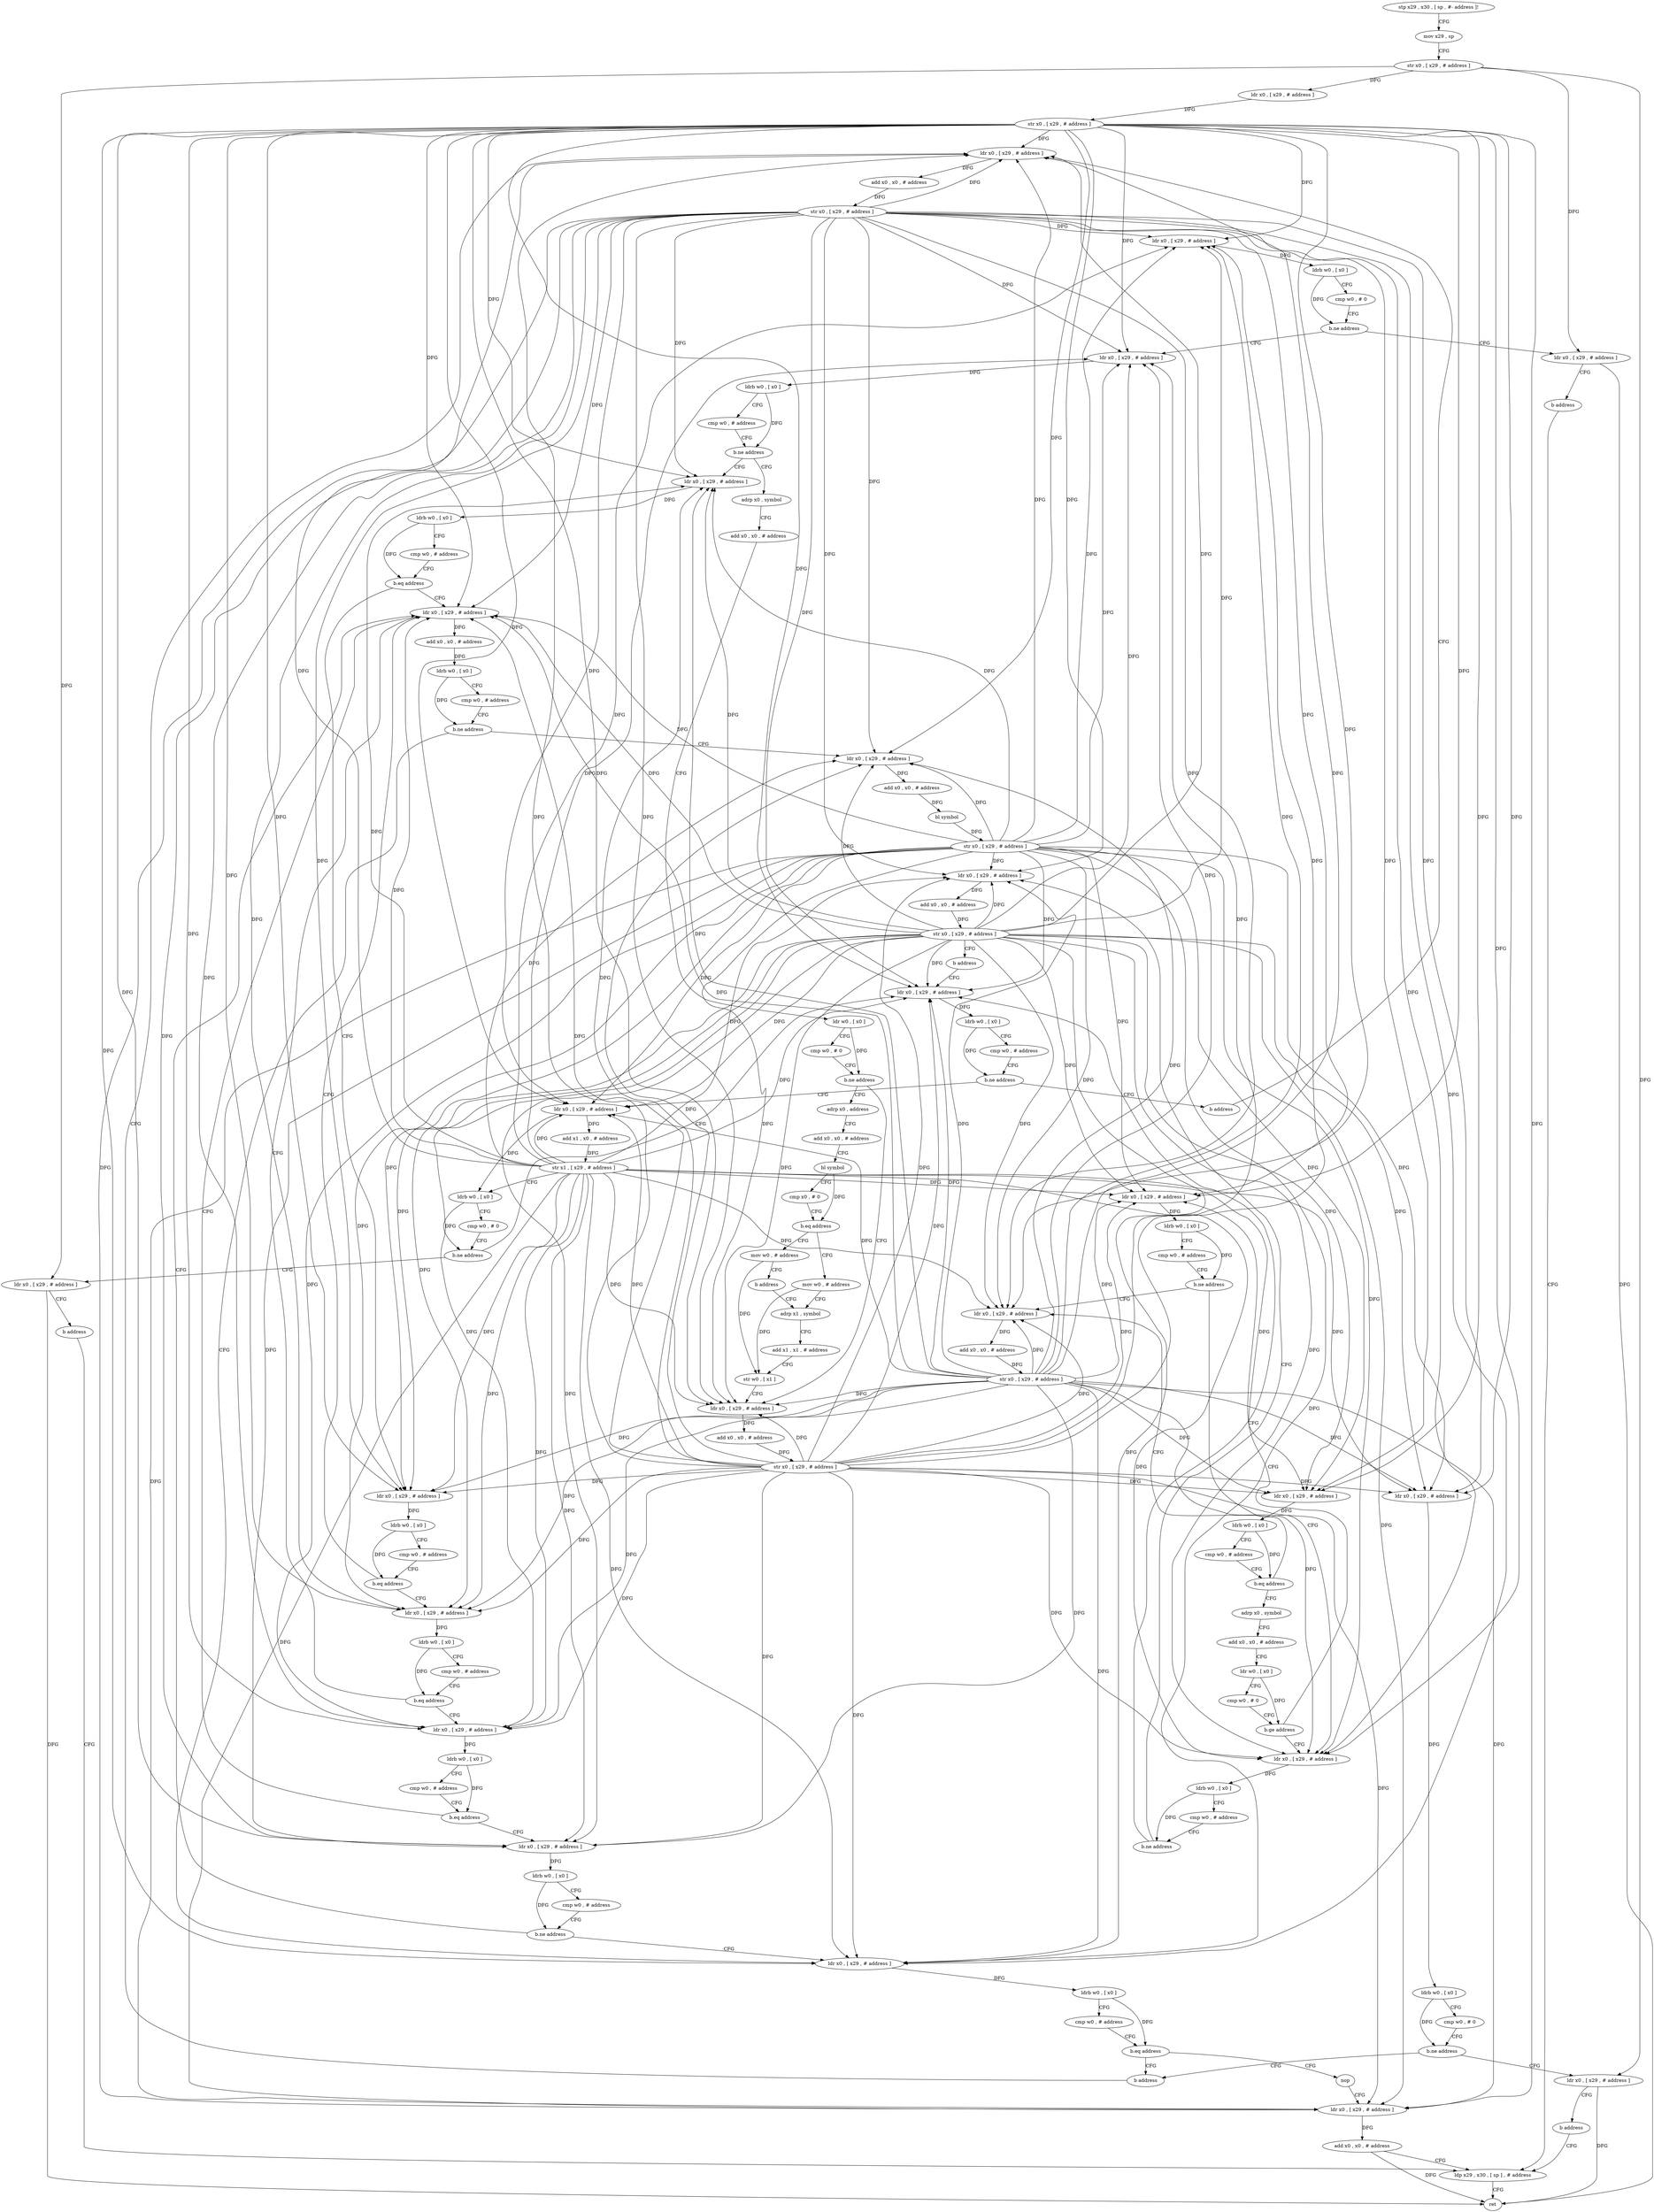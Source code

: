 digraph "func" {
"4359884" [label = "stp x29 , x30 , [ sp , #- address ]!" ]
"4359888" [label = "mov x29 , sp" ]
"4359892" [label = "str x0 , [ x29 , # address ]" ]
"4359896" [label = "ldr x0 , [ x29 , # address ]" ]
"4359900" [label = "str x0 , [ x29 , # address ]" ]
"4359904" [label = "ldr x0 , [ x29 , # address ]" ]
"4359940" [label = "ldr x0 , [ x29 , # address ]" ]
"4359944" [label = "ldrb w0 , [ x0 ]" ]
"4359948" [label = "cmp w0 , # address" ]
"4359952" [label = "b.ne address" ]
"4360180" [label = "ldr x0 , [ x29 , # address ]" ]
"4359956" [label = "adrp x0 , symbol" ]
"4359932" [label = "ldr x0 , [ x29 , # address ]" ]
"4359936" [label = "b address" ]
"4360352" [label = "ldp x29 , x30 , [ sp ] , # address" ]
"4360184" [label = "ldrb w0 , [ x0 ]" ]
"4360188" [label = "cmp w0 , # address" ]
"4360192" [label = "b.eq address" ]
"4360260" [label = "ldr x0 , [ x29 , # address ]" ]
"4360196" [label = "ldr x0 , [ x29 , # address ]" ]
"4359960" [label = "add x0 , x0 , # address" ]
"4359964" [label = "ldr w0 , [ x0 ]" ]
"4359968" [label = "cmp w0 , # 0" ]
"4359972" [label = "b.ne address" ]
"4360020" [label = "ldr x0 , [ x29 , # address ]" ]
"4359976" [label = "adrp x0 , address" ]
"4360356" [label = "ret" ]
"4360264" [label = "add x0 , x0 , # address" ]
"4360268" [label = "ldrb w0 , [ x0 ]" ]
"4360272" [label = "cmp w0 , # address" ]
"4360276" [label = "b.ne address" ]
"4360320" [label = "ldr x0 , [ x29 , # address ]" ]
"4360280" [label = "ldr x0 , [ x29 , # address ]" ]
"4360200" [label = "ldrb w0 , [ x0 ]" ]
"4360204" [label = "cmp w0 , # address" ]
"4360208" [label = "b.eq address" ]
"4360212" [label = "ldr x0 , [ x29 , # address ]" ]
"4360024" [label = "add x0 , x0 , # address" ]
"4360028" [label = "str x0 , [ x29 , # address ]" ]
"4360032" [label = "ldr x0 , [ x29 , # address ]" ]
"4360036" [label = "ldrb w0 , [ x0 ]" ]
"4360040" [label = "cmp w0 , # address" ]
"4360044" [label = "b.eq address" ]
"4360084" [label = "ldr x0 , [ x29 , # address ]" ]
"4360048" [label = "adrp x0 , symbol" ]
"4359980" [label = "add x0 , x0 , # address" ]
"4359984" [label = "bl symbol" ]
"4359988" [label = "cmp x0 , # 0" ]
"4359992" [label = "b.eq address" ]
"4360004" [label = "mov w0 , # address" ]
"4359996" [label = "mov w0 , # address" ]
"4360324" [label = "ldrb w0 , [ x0 ]" ]
"4360328" [label = "cmp w0 , # address" ]
"4360332" [label = "b.eq address" ]
"4360340" [label = "nop" ]
"4360336" [label = "b address" ]
"4360284" [label = "add x0 , x0 , # address" ]
"4360288" [label = "bl symbol" ]
"4360292" [label = "str x0 , [ x29 , # address ]" ]
"4360296" [label = "ldr x0 , [ x29 , # address ]" ]
"4360300" [label = "ldrb w0 , [ x0 ]" ]
"4360304" [label = "cmp w0 , # 0" ]
"4360308" [label = "b.ne address" ]
"4360312" [label = "ldr x0 , [ x29 , # address ]" ]
"4360216" [label = "ldrb w0 , [ x0 ]" ]
"4360220" [label = "cmp w0 , # address" ]
"4360224" [label = "b.eq address" ]
"4360228" [label = "ldr x0 , [ x29 , # address ]" ]
"4360088" [label = "add x0 , x0 , # address" ]
"4360092" [label = "str x0 , [ x29 , # address ]" ]
"4360096" [label = "ldr x0 , [ x29 , # address ]" ]
"4360052" [label = "add x0 , x0 , # address" ]
"4360056" [label = "ldr w0 , [ x0 ]" ]
"4360060" [label = "cmp w0 , # 0" ]
"4360064" [label = "b.ge address" ]
"4360068" [label = "ldr x0 , [ x29 , # address ]" ]
"4360008" [label = "adrp x1 , symbol" ]
"4360000" [label = "b address" ]
"4360344" [label = "ldr x0 , [ x29 , # address ]" ]
"4360348" [label = "add x0 , x0 , # address" ]
"4360316" [label = "b address" ]
"4360232" [label = "ldrb w0 , [ x0 ]" ]
"4360236" [label = "cmp w0 , # address" ]
"4360240" [label = "b.eq address" ]
"4360244" [label = "ldr x0 , [ x29 , # address ]" ]
"4360160" [label = "ldr x0 , [ x29 , # address ]" ]
"4360164" [label = "ldrb w0 , [ x0 ]" ]
"4360168" [label = "cmp w0 , # address" ]
"4360172" [label = "b.ne address" ]
"4360128" [label = "ldr x0 , [ x29 , # address ]" ]
"4360176" [label = "b address" ]
"4360112" [label = "ldr x0 , [ x29 , # address ]" ]
"4360116" [label = "add x0 , x0 , # address" ]
"4360120" [label = "str x0 , [ x29 , # address ]" ]
"4360124" [label = "b address" ]
"4360100" [label = "ldrb w0 , [ x0 ]" ]
"4360104" [label = "cmp w0 , # address" ]
"4360108" [label = "b.ne address" ]
"4360072" [label = "ldrb w0 , [ x0 ]" ]
"4360076" [label = "cmp w0 , # address" ]
"4360080" [label = "b.ne address" ]
"4360012" [label = "add x1 , x1 , # address" ]
"4360016" [label = "str w0 , [ x1 ]" ]
"4359908" [label = "add x0 , x0 , # address" ]
"4359912" [label = "str x0 , [ x29 , # address ]" ]
"4359916" [label = "ldr x0 , [ x29 , # address ]" ]
"4359920" [label = "ldrb w0 , [ x0 ]" ]
"4359924" [label = "cmp w0 , # 0" ]
"4359928" [label = "b.ne address" ]
"4360248" [label = "ldrb w0 , [ x0 ]" ]
"4360252" [label = "cmp w0 , # address" ]
"4360256" [label = "b.ne address" ]
"4360132" [label = "add x1 , x0 , # address" ]
"4360136" [label = "str x1 , [ x29 , # address ]" ]
"4360140" [label = "ldrb w0 , [ x0 ]" ]
"4360144" [label = "cmp w0 , # 0" ]
"4360148" [label = "b.ne address" ]
"4360152" [label = "ldr x0 , [ x29 , # address ]" ]
"4360156" [label = "b address" ]
"4359884" -> "4359888" [ label = "CFG" ]
"4359888" -> "4359892" [ label = "CFG" ]
"4359892" -> "4359896" [ label = "DFG" ]
"4359892" -> "4359932" [ label = "DFG" ]
"4359892" -> "4360312" [ label = "DFG" ]
"4359892" -> "4360152" [ label = "DFG" ]
"4359896" -> "4359900" [ label = "DFG" ]
"4359900" -> "4359904" [ label = "DFG" ]
"4359900" -> "4359916" [ label = "DFG" ]
"4359900" -> "4359940" [ label = "DFG" ]
"4359900" -> "4360180" [ label = "DFG" ]
"4359900" -> "4360260" [ label = "DFG" ]
"4359900" -> "4360196" [ label = "DFG" ]
"4359900" -> "4360020" [ label = "DFG" ]
"4359900" -> "4360032" [ label = "DFG" ]
"4359900" -> "4360320" [ label = "DFG" ]
"4359900" -> "4360280" [ label = "DFG" ]
"4359900" -> "4360296" [ label = "DFG" ]
"4359900" -> "4360212" [ label = "DFG" ]
"4359900" -> "4360084" [ label = "DFG" ]
"4359900" -> "4360344" [ label = "DFG" ]
"4359900" -> "4360228" [ label = "DFG" ]
"4359900" -> "4360096" [ label = "DFG" ]
"4359900" -> "4360068" [ label = "DFG" ]
"4359900" -> "4360244" [ label = "DFG" ]
"4359900" -> "4360160" [ label = "DFG" ]
"4359900" -> "4360112" [ label = "DFG" ]
"4359900" -> "4360128" [ label = "DFG" ]
"4359904" -> "4359908" [ label = "DFG" ]
"4359940" -> "4359944" [ label = "DFG" ]
"4359944" -> "4359948" [ label = "CFG" ]
"4359944" -> "4359952" [ label = "DFG" ]
"4359948" -> "4359952" [ label = "CFG" ]
"4359952" -> "4360180" [ label = "CFG" ]
"4359952" -> "4359956" [ label = "CFG" ]
"4360180" -> "4360184" [ label = "DFG" ]
"4359956" -> "4359960" [ label = "CFG" ]
"4359932" -> "4359936" [ label = "CFG" ]
"4359932" -> "4360356" [ label = "DFG" ]
"4359936" -> "4360352" [ label = "CFG" ]
"4360352" -> "4360356" [ label = "CFG" ]
"4360184" -> "4360188" [ label = "CFG" ]
"4360184" -> "4360192" [ label = "DFG" ]
"4360188" -> "4360192" [ label = "CFG" ]
"4360192" -> "4360260" [ label = "CFG" ]
"4360192" -> "4360196" [ label = "CFG" ]
"4360260" -> "4360264" [ label = "DFG" ]
"4360196" -> "4360200" [ label = "DFG" ]
"4359960" -> "4359964" [ label = "CFG" ]
"4359964" -> "4359968" [ label = "CFG" ]
"4359964" -> "4359972" [ label = "DFG" ]
"4359968" -> "4359972" [ label = "CFG" ]
"4359972" -> "4360020" [ label = "CFG" ]
"4359972" -> "4359976" [ label = "CFG" ]
"4360020" -> "4360024" [ label = "DFG" ]
"4359976" -> "4359980" [ label = "CFG" ]
"4360264" -> "4360268" [ label = "DFG" ]
"4360268" -> "4360272" [ label = "CFG" ]
"4360268" -> "4360276" [ label = "DFG" ]
"4360272" -> "4360276" [ label = "CFG" ]
"4360276" -> "4360320" [ label = "CFG" ]
"4360276" -> "4360280" [ label = "CFG" ]
"4360320" -> "4360324" [ label = "DFG" ]
"4360280" -> "4360284" [ label = "DFG" ]
"4360200" -> "4360204" [ label = "CFG" ]
"4360200" -> "4360208" [ label = "DFG" ]
"4360204" -> "4360208" [ label = "CFG" ]
"4360208" -> "4360260" [ label = "CFG" ]
"4360208" -> "4360212" [ label = "CFG" ]
"4360212" -> "4360216" [ label = "DFG" ]
"4360024" -> "4360028" [ label = "DFG" ]
"4360028" -> "4360032" [ label = "DFG" ]
"4360028" -> "4359904" [ label = "DFG" ]
"4360028" -> "4359916" [ label = "DFG" ]
"4360028" -> "4359940" [ label = "DFG" ]
"4360028" -> "4360180" [ label = "DFG" ]
"4360028" -> "4360260" [ label = "DFG" ]
"4360028" -> "4360196" [ label = "DFG" ]
"4360028" -> "4360020" [ label = "DFG" ]
"4360028" -> "4360320" [ label = "DFG" ]
"4360028" -> "4360280" [ label = "DFG" ]
"4360028" -> "4360296" [ label = "DFG" ]
"4360028" -> "4360212" [ label = "DFG" ]
"4360028" -> "4360084" [ label = "DFG" ]
"4360028" -> "4360344" [ label = "DFG" ]
"4360028" -> "4360228" [ label = "DFG" ]
"4360028" -> "4360096" [ label = "DFG" ]
"4360028" -> "4360068" [ label = "DFG" ]
"4360028" -> "4360244" [ label = "DFG" ]
"4360028" -> "4360160" [ label = "DFG" ]
"4360028" -> "4360112" [ label = "DFG" ]
"4360028" -> "4360128" [ label = "DFG" ]
"4360032" -> "4360036" [ label = "DFG" ]
"4360036" -> "4360040" [ label = "CFG" ]
"4360036" -> "4360044" [ label = "DFG" ]
"4360040" -> "4360044" [ label = "CFG" ]
"4360044" -> "4360084" [ label = "CFG" ]
"4360044" -> "4360048" [ label = "CFG" ]
"4360084" -> "4360088" [ label = "DFG" ]
"4360048" -> "4360052" [ label = "CFG" ]
"4359980" -> "4359984" [ label = "CFG" ]
"4359984" -> "4359988" [ label = "CFG" ]
"4359984" -> "4359992" [ label = "DFG" ]
"4359988" -> "4359992" [ label = "CFG" ]
"4359992" -> "4360004" [ label = "CFG" ]
"4359992" -> "4359996" [ label = "CFG" ]
"4360004" -> "4360008" [ label = "CFG" ]
"4360004" -> "4360016" [ label = "DFG" ]
"4359996" -> "4360000" [ label = "CFG" ]
"4359996" -> "4360016" [ label = "DFG" ]
"4360324" -> "4360328" [ label = "CFG" ]
"4360324" -> "4360332" [ label = "DFG" ]
"4360328" -> "4360332" [ label = "CFG" ]
"4360332" -> "4360340" [ label = "CFG" ]
"4360332" -> "4360336" [ label = "CFG" ]
"4360340" -> "4360344" [ label = "CFG" ]
"4360336" -> "4359904" [ label = "CFG" ]
"4360284" -> "4360288" [ label = "DFG" ]
"4360288" -> "4360292" [ label = "DFG" ]
"4360292" -> "4360296" [ label = "DFG" ]
"4360292" -> "4359904" [ label = "DFG" ]
"4360292" -> "4359916" [ label = "DFG" ]
"4360292" -> "4359940" [ label = "DFG" ]
"4360292" -> "4360180" [ label = "DFG" ]
"4360292" -> "4360260" [ label = "DFG" ]
"4360292" -> "4360196" [ label = "DFG" ]
"4360292" -> "4360020" [ label = "DFG" ]
"4360292" -> "4360032" [ label = "DFG" ]
"4360292" -> "4360320" [ label = "DFG" ]
"4360292" -> "4360280" [ label = "DFG" ]
"4360292" -> "4360212" [ label = "DFG" ]
"4360292" -> "4360084" [ label = "DFG" ]
"4360292" -> "4360344" [ label = "DFG" ]
"4360292" -> "4360228" [ label = "DFG" ]
"4360292" -> "4360096" [ label = "DFG" ]
"4360292" -> "4360068" [ label = "DFG" ]
"4360292" -> "4360244" [ label = "DFG" ]
"4360292" -> "4360160" [ label = "DFG" ]
"4360292" -> "4360112" [ label = "DFG" ]
"4360292" -> "4360128" [ label = "DFG" ]
"4360296" -> "4360300" [ label = "DFG" ]
"4360300" -> "4360304" [ label = "CFG" ]
"4360300" -> "4360308" [ label = "DFG" ]
"4360304" -> "4360308" [ label = "CFG" ]
"4360308" -> "4360336" [ label = "CFG" ]
"4360308" -> "4360312" [ label = "CFG" ]
"4360312" -> "4360316" [ label = "CFG" ]
"4360312" -> "4360356" [ label = "DFG" ]
"4360216" -> "4360220" [ label = "CFG" ]
"4360216" -> "4360224" [ label = "DFG" ]
"4360220" -> "4360224" [ label = "CFG" ]
"4360224" -> "4360260" [ label = "CFG" ]
"4360224" -> "4360228" [ label = "CFG" ]
"4360228" -> "4360232" [ label = "DFG" ]
"4360088" -> "4360092" [ label = "DFG" ]
"4360092" -> "4360096" [ label = "DFG" ]
"4360092" -> "4359904" [ label = "DFG" ]
"4360092" -> "4359916" [ label = "DFG" ]
"4360092" -> "4359940" [ label = "DFG" ]
"4360092" -> "4360180" [ label = "DFG" ]
"4360092" -> "4360260" [ label = "DFG" ]
"4360092" -> "4360196" [ label = "DFG" ]
"4360092" -> "4360020" [ label = "DFG" ]
"4360092" -> "4360032" [ label = "DFG" ]
"4360092" -> "4360320" [ label = "DFG" ]
"4360092" -> "4360280" [ label = "DFG" ]
"4360092" -> "4360296" [ label = "DFG" ]
"4360092" -> "4360212" [ label = "DFG" ]
"4360092" -> "4360084" [ label = "DFG" ]
"4360092" -> "4360344" [ label = "DFG" ]
"4360092" -> "4360228" [ label = "DFG" ]
"4360092" -> "4360068" [ label = "DFG" ]
"4360092" -> "4360244" [ label = "DFG" ]
"4360092" -> "4360160" [ label = "DFG" ]
"4360092" -> "4360112" [ label = "DFG" ]
"4360092" -> "4360128" [ label = "DFG" ]
"4360096" -> "4360100" [ label = "DFG" ]
"4360052" -> "4360056" [ label = "CFG" ]
"4360056" -> "4360060" [ label = "CFG" ]
"4360056" -> "4360064" [ label = "DFG" ]
"4360060" -> "4360064" [ label = "CFG" ]
"4360064" -> "4360096" [ label = "CFG" ]
"4360064" -> "4360068" [ label = "CFG" ]
"4360068" -> "4360072" [ label = "DFG" ]
"4360008" -> "4360012" [ label = "CFG" ]
"4360000" -> "4360008" [ label = "CFG" ]
"4360344" -> "4360348" [ label = "DFG" ]
"4360348" -> "4360352" [ label = "CFG" ]
"4360348" -> "4360356" [ label = "DFG" ]
"4360316" -> "4360352" [ label = "CFG" ]
"4360232" -> "4360236" [ label = "CFG" ]
"4360232" -> "4360240" [ label = "DFG" ]
"4360236" -> "4360240" [ label = "CFG" ]
"4360240" -> "4360260" [ label = "CFG" ]
"4360240" -> "4360244" [ label = "CFG" ]
"4360244" -> "4360248" [ label = "DFG" ]
"4360160" -> "4360164" [ label = "DFG" ]
"4360164" -> "4360168" [ label = "CFG" ]
"4360164" -> "4360172" [ label = "DFG" ]
"4360168" -> "4360172" [ label = "CFG" ]
"4360172" -> "4360128" [ label = "CFG" ]
"4360172" -> "4360176" [ label = "CFG" ]
"4360128" -> "4360132" [ label = "DFG" ]
"4360128" -> "4360140" [ label = "DFG" ]
"4360176" -> "4359904" [ label = "CFG" ]
"4360112" -> "4360116" [ label = "DFG" ]
"4360116" -> "4360120" [ label = "DFG" ]
"4360120" -> "4360124" [ label = "CFG" ]
"4360120" -> "4359904" [ label = "DFG" ]
"4360120" -> "4359916" [ label = "DFG" ]
"4360120" -> "4359940" [ label = "DFG" ]
"4360120" -> "4360180" [ label = "DFG" ]
"4360120" -> "4360260" [ label = "DFG" ]
"4360120" -> "4360196" [ label = "DFG" ]
"4360120" -> "4360020" [ label = "DFG" ]
"4360120" -> "4360032" [ label = "DFG" ]
"4360120" -> "4360320" [ label = "DFG" ]
"4360120" -> "4360280" [ label = "DFG" ]
"4360120" -> "4360296" [ label = "DFG" ]
"4360120" -> "4360212" [ label = "DFG" ]
"4360120" -> "4360084" [ label = "DFG" ]
"4360120" -> "4360344" [ label = "DFG" ]
"4360120" -> "4360228" [ label = "DFG" ]
"4360120" -> "4360096" [ label = "DFG" ]
"4360120" -> "4360068" [ label = "DFG" ]
"4360120" -> "4360244" [ label = "DFG" ]
"4360120" -> "4360160" [ label = "DFG" ]
"4360120" -> "4360112" [ label = "DFG" ]
"4360120" -> "4360128" [ label = "DFG" ]
"4360124" -> "4360160" [ label = "CFG" ]
"4360100" -> "4360104" [ label = "CFG" ]
"4360100" -> "4360108" [ label = "DFG" ]
"4360104" -> "4360108" [ label = "CFG" ]
"4360108" -> "4360160" [ label = "CFG" ]
"4360108" -> "4360112" [ label = "CFG" ]
"4360072" -> "4360076" [ label = "CFG" ]
"4360072" -> "4360080" [ label = "DFG" ]
"4360076" -> "4360080" [ label = "CFG" ]
"4360080" -> "4360096" [ label = "CFG" ]
"4360080" -> "4360084" [ label = "CFG" ]
"4360012" -> "4360016" [ label = "CFG" ]
"4360016" -> "4360020" [ label = "CFG" ]
"4359908" -> "4359912" [ label = "DFG" ]
"4359912" -> "4359916" [ label = "DFG" ]
"4359912" -> "4359904" [ label = "DFG" ]
"4359912" -> "4359940" [ label = "DFG" ]
"4359912" -> "4360180" [ label = "DFG" ]
"4359912" -> "4360260" [ label = "DFG" ]
"4359912" -> "4360196" [ label = "DFG" ]
"4359912" -> "4360020" [ label = "DFG" ]
"4359912" -> "4360032" [ label = "DFG" ]
"4359912" -> "4360320" [ label = "DFG" ]
"4359912" -> "4360280" [ label = "DFG" ]
"4359912" -> "4360296" [ label = "DFG" ]
"4359912" -> "4360212" [ label = "DFG" ]
"4359912" -> "4360084" [ label = "DFG" ]
"4359912" -> "4360344" [ label = "DFG" ]
"4359912" -> "4360228" [ label = "DFG" ]
"4359912" -> "4360096" [ label = "DFG" ]
"4359912" -> "4360068" [ label = "DFG" ]
"4359912" -> "4360244" [ label = "DFG" ]
"4359912" -> "4360160" [ label = "DFG" ]
"4359912" -> "4360112" [ label = "DFG" ]
"4359912" -> "4360128" [ label = "DFG" ]
"4359916" -> "4359920" [ label = "DFG" ]
"4359920" -> "4359924" [ label = "CFG" ]
"4359920" -> "4359928" [ label = "DFG" ]
"4359924" -> "4359928" [ label = "CFG" ]
"4359928" -> "4359940" [ label = "CFG" ]
"4359928" -> "4359932" [ label = "CFG" ]
"4360248" -> "4360252" [ label = "CFG" ]
"4360248" -> "4360256" [ label = "DFG" ]
"4360252" -> "4360256" [ label = "CFG" ]
"4360256" -> "4360320" [ label = "CFG" ]
"4360256" -> "4360260" [ label = "CFG" ]
"4360132" -> "4360136" [ label = "DFG" ]
"4360136" -> "4360140" [ label = "CFG" ]
"4360136" -> "4359904" [ label = "DFG" ]
"4360136" -> "4359916" [ label = "DFG" ]
"4360136" -> "4359940" [ label = "DFG" ]
"4360136" -> "4360180" [ label = "DFG" ]
"4360136" -> "4360260" [ label = "DFG" ]
"4360136" -> "4360196" [ label = "DFG" ]
"4360136" -> "4360020" [ label = "DFG" ]
"4360136" -> "4360032" [ label = "DFG" ]
"4360136" -> "4360320" [ label = "DFG" ]
"4360136" -> "4360280" [ label = "DFG" ]
"4360136" -> "4360296" [ label = "DFG" ]
"4360136" -> "4360212" [ label = "DFG" ]
"4360136" -> "4360084" [ label = "DFG" ]
"4360136" -> "4360344" [ label = "DFG" ]
"4360136" -> "4360228" [ label = "DFG" ]
"4360136" -> "4360096" [ label = "DFG" ]
"4360136" -> "4360068" [ label = "DFG" ]
"4360136" -> "4360244" [ label = "DFG" ]
"4360136" -> "4360160" [ label = "DFG" ]
"4360136" -> "4360112" [ label = "DFG" ]
"4360136" -> "4360128" [ label = "DFG" ]
"4360140" -> "4360144" [ label = "CFG" ]
"4360140" -> "4360148" [ label = "DFG" ]
"4360144" -> "4360148" [ label = "CFG" ]
"4360148" -> "4360160" [ label = "CFG" ]
"4360148" -> "4360152" [ label = "CFG" ]
"4360152" -> "4360156" [ label = "CFG" ]
"4360152" -> "4360356" [ label = "DFG" ]
"4360156" -> "4360352" [ label = "CFG" ]
}
